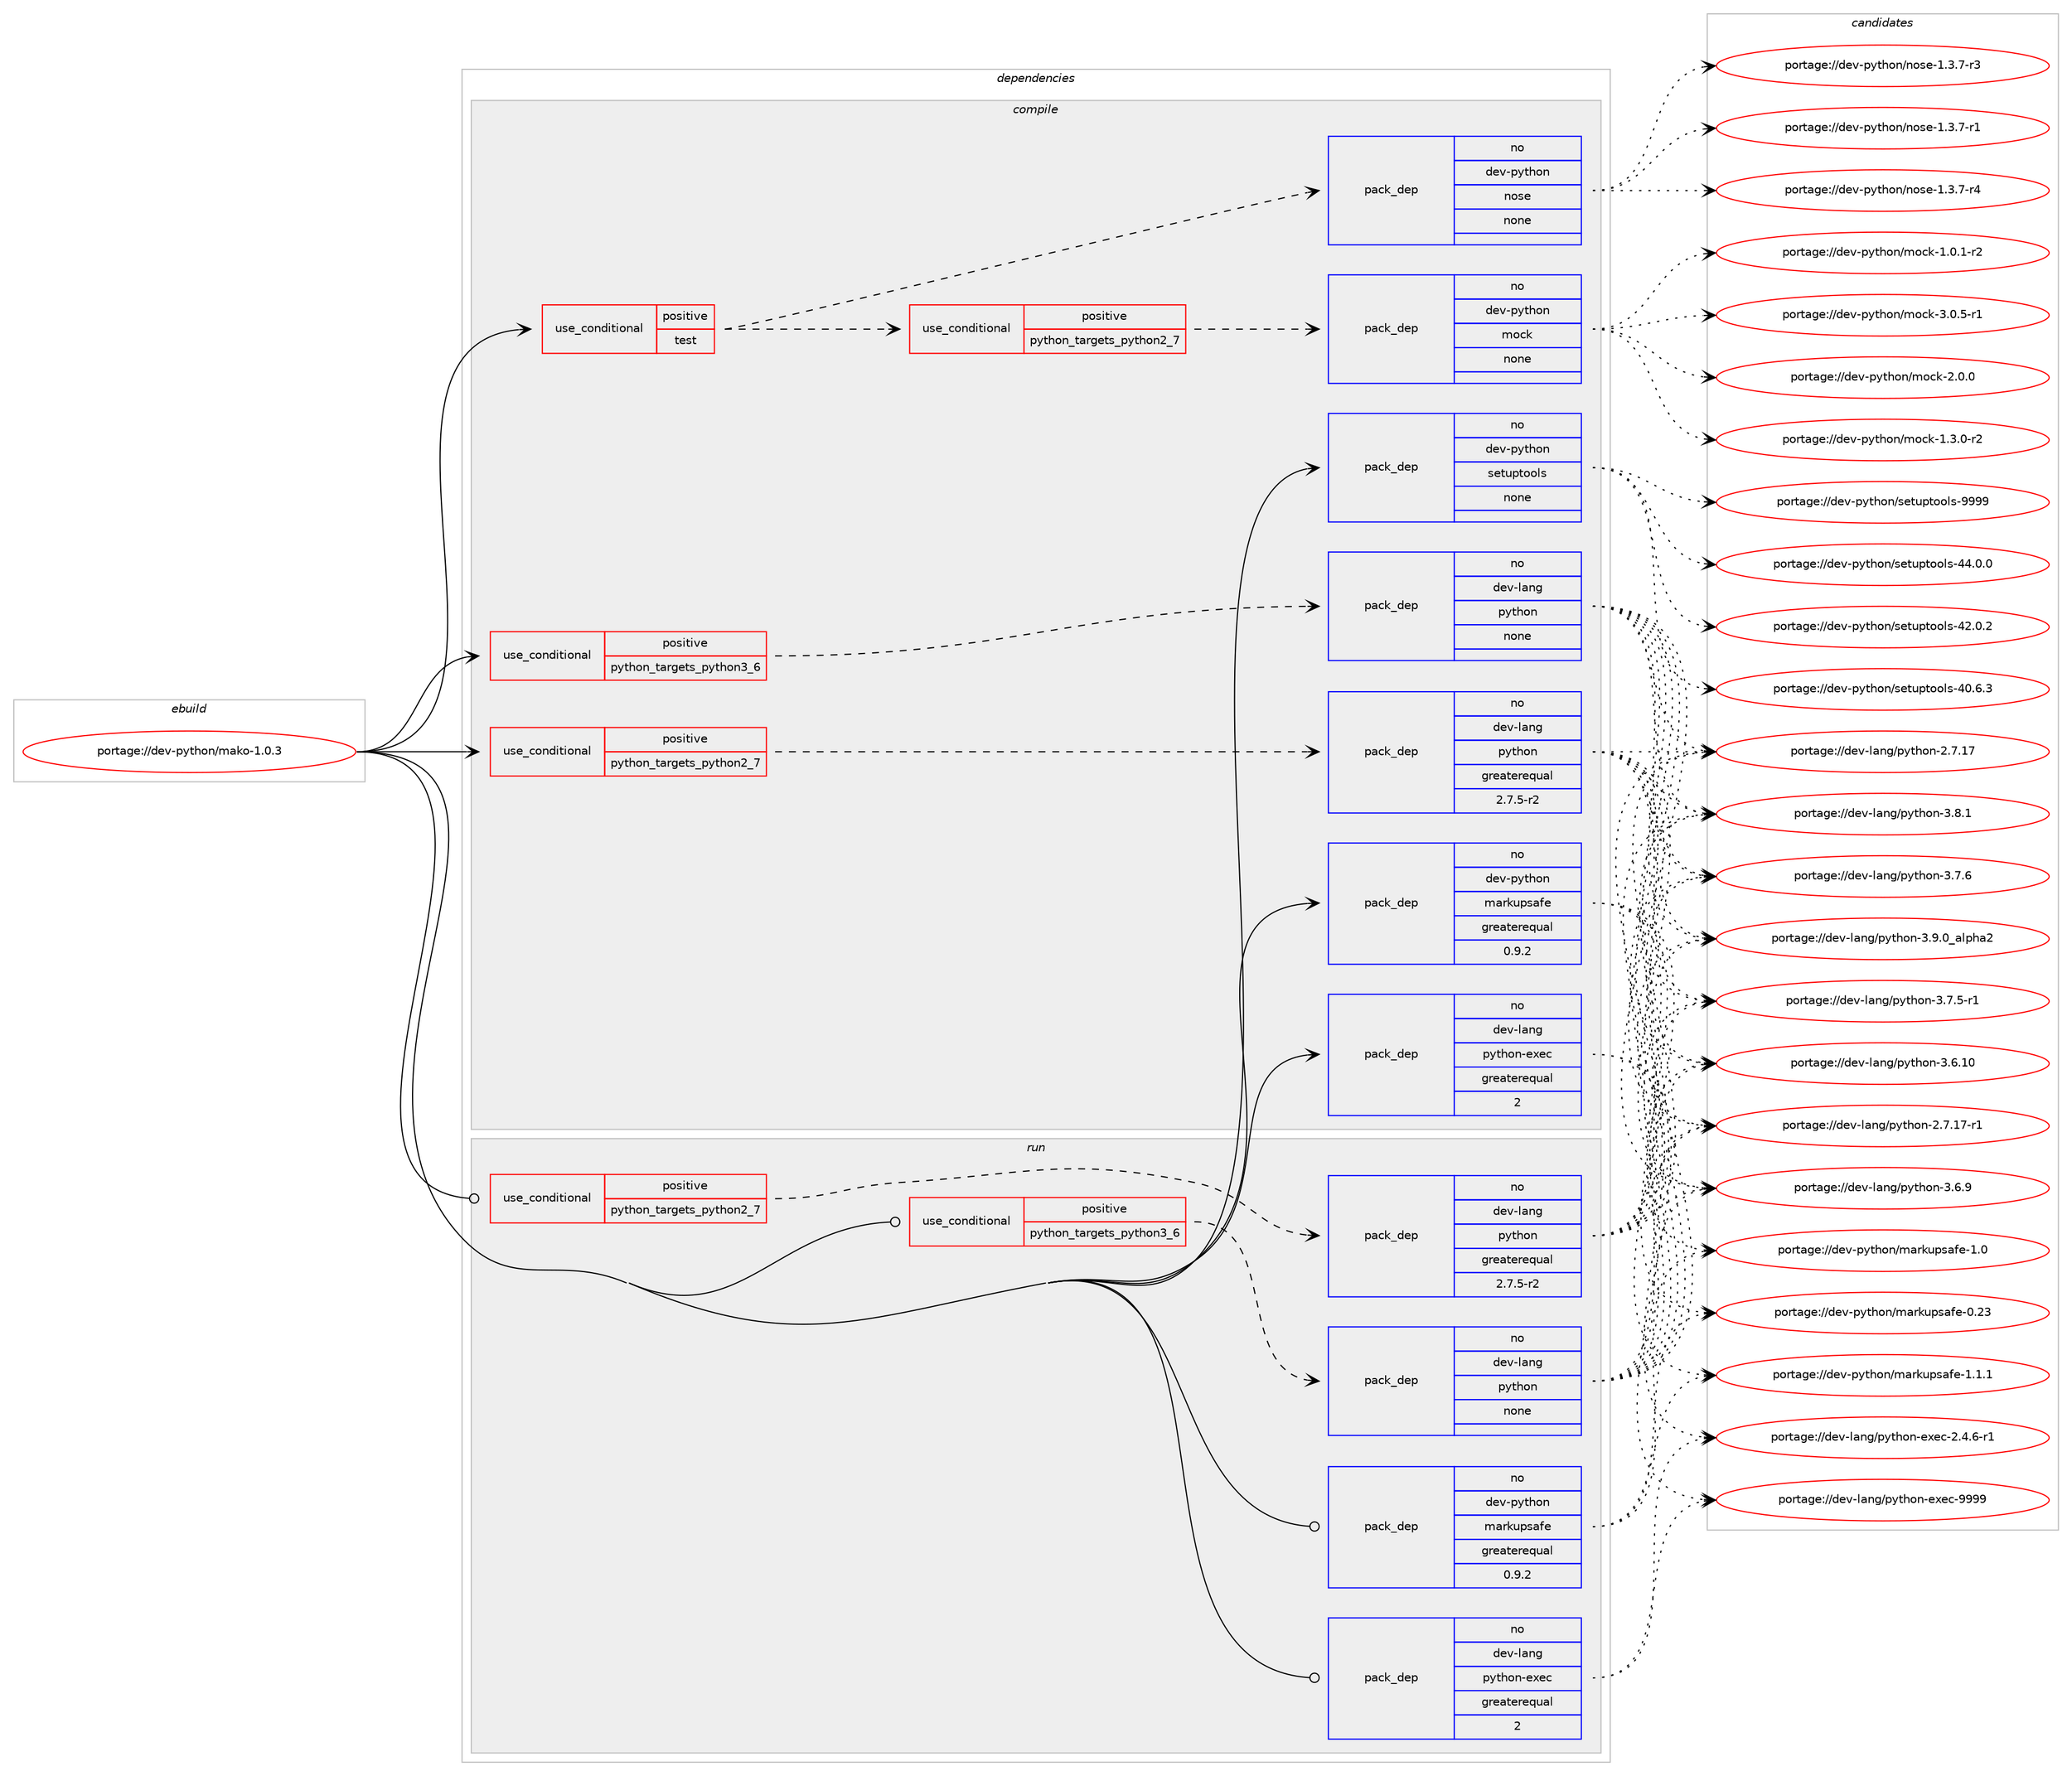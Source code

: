digraph prolog {

# *************
# Graph options
# *************

newrank=true;
concentrate=true;
compound=true;
graph [rankdir=LR,fontname=Helvetica,fontsize=10,ranksep=1.5];#, ranksep=2.5, nodesep=0.2];
edge  [arrowhead=vee];
node  [fontname=Helvetica,fontsize=10];

# **********
# The ebuild
# **********

subgraph cluster_leftcol {
color=gray;
label=<<i>ebuild</i>>;
id [label="portage://dev-python/mako-1.0.3", color=red, width=4, href="../dev-python/mako-1.0.3.svg"];
}

# ****************
# The dependencies
# ****************

subgraph cluster_midcol {
color=gray;
label=<<i>dependencies</i>>;
subgraph cluster_compile {
fillcolor="#eeeeee";
style=filled;
label=<<i>compile</i>>;
subgraph cond113209 {
dependency451436 [label=<<TABLE BORDER="0" CELLBORDER="1" CELLSPACING="0" CELLPADDING="4"><TR><TD ROWSPAN="3" CELLPADDING="10">use_conditional</TD></TR><TR><TD>positive</TD></TR><TR><TD>python_targets_python2_7</TD></TR></TABLE>>, shape=none, color=red];
subgraph pack333247 {
dependency451437 [label=<<TABLE BORDER="0" CELLBORDER="1" CELLSPACING="0" CELLPADDING="4" WIDTH="220"><TR><TD ROWSPAN="6" CELLPADDING="30">pack_dep</TD></TR><TR><TD WIDTH="110">no</TD></TR><TR><TD>dev-lang</TD></TR><TR><TD>python</TD></TR><TR><TD>greaterequal</TD></TR><TR><TD>2.7.5-r2</TD></TR></TABLE>>, shape=none, color=blue];
}
dependency451436:e -> dependency451437:w [weight=20,style="dashed",arrowhead="vee"];
}
id:e -> dependency451436:w [weight=20,style="solid",arrowhead="vee"];
subgraph cond113210 {
dependency451438 [label=<<TABLE BORDER="0" CELLBORDER="1" CELLSPACING="0" CELLPADDING="4"><TR><TD ROWSPAN="3" CELLPADDING="10">use_conditional</TD></TR><TR><TD>positive</TD></TR><TR><TD>python_targets_python3_6</TD></TR></TABLE>>, shape=none, color=red];
subgraph pack333248 {
dependency451439 [label=<<TABLE BORDER="0" CELLBORDER="1" CELLSPACING="0" CELLPADDING="4" WIDTH="220"><TR><TD ROWSPAN="6" CELLPADDING="30">pack_dep</TD></TR><TR><TD WIDTH="110">no</TD></TR><TR><TD>dev-lang</TD></TR><TR><TD>python</TD></TR><TR><TD>none</TD></TR><TR><TD></TD></TR></TABLE>>, shape=none, color=blue];
}
dependency451438:e -> dependency451439:w [weight=20,style="dashed",arrowhead="vee"];
}
id:e -> dependency451438:w [weight=20,style="solid",arrowhead="vee"];
subgraph cond113211 {
dependency451440 [label=<<TABLE BORDER="0" CELLBORDER="1" CELLSPACING="0" CELLPADDING="4"><TR><TD ROWSPAN="3" CELLPADDING="10">use_conditional</TD></TR><TR><TD>positive</TD></TR><TR><TD>test</TD></TR></TABLE>>, shape=none, color=red];
subgraph pack333249 {
dependency451441 [label=<<TABLE BORDER="0" CELLBORDER="1" CELLSPACING="0" CELLPADDING="4" WIDTH="220"><TR><TD ROWSPAN="6" CELLPADDING="30">pack_dep</TD></TR><TR><TD WIDTH="110">no</TD></TR><TR><TD>dev-python</TD></TR><TR><TD>nose</TD></TR><TR><TD>none</TD></TR><TR><TD></TD></TR></TABLE>>, shape=none, color=blue];
}
dependency451440:e -> dependency451441:w [weight=20,style="dashed",arrowhead="vee"];
subgraph cond113212 {
dependency451442 [label=<<TABLE BORDER="0" CELLBORDER="1" CELLSPACING="0" CELLPADDING="4"><TR><TD ROWSPAN="3" CELLPADDING="10">use_conditional</TD></TR><TR><TD>positive</TD></TR><TR><TD>python_targets_python2_7</TD></TR></TABLE>>, shape=none, color=red];
subgraph pack333250 {
dependency451443 [label=<<TABLE BORDER="0" CELLBORDER="1" CELLSPACING="0" CELLPADDING="4" WIDTH="220"><TR><TD ROWSPAN="6" CELLPADDING="30">pack_dep</TD></TR><TR><TD WIDTH="110">no</TD></TR><TR><TD>dev-python</TD></TR><TR><TD>mock</TD></TR><TR><TD>none</TD></TR><TR><TD></TD></TR></TABLE>>, shape=none, color=blue];
}
dependency451442:e -> dependency451443:w [weight=20,style="dashed",arrowhead="vee"];
}
dependency451440:e -> dependency451442:w [weight=20,style="dashed",arrowhead="vee"];
}
id:e -> dependency451440:w [weight=20,style="solid",arrowhead="vee"];
subgraph pack333251 {
dependency451444 [label=<<TABLE BORDER="0" CELLBORDER="1" CELLSPACING="0" CELLPADDING="4" WIDTH="220"><TR><TD ROWSPAN="6" CELLPADDING="30">pack_dep</TD></TR><TR><TD WIDTH="110">no</TD></TR><TR><TD>dev-lang</TD></TR><TR><TD>python-exec</TD></TR><TR><TD>greaterequal</TD></TR><TR><TD>2</TD></TR></TABLE>>, shape=none, color=blue];
}
id:e -> dependency451444:w [weight=20,style="solid",arrowhead="vee"];
subgraph pack333252 {
dependency451445 [label=<<TABLE BORDER="0" CELLBORDER="1" CELLSPACING="0" CELLPADDING="4" WIDTH="220"><TR><TD ROWSPAN="6" CELLPADDING="30">pack_dep</TD></TR><TR><TD WIDTH="110">no</TD></TR><TR><TD>dev-python</TD></TR><TR><TD>markupsafe</TD></TR><TR><TD>greaterequal</TD></TR><TR><TD>0.9.2</TD></TR></TABLE>>, shape=none, color=blue];
}
id:e -> dependency451445:w [weight=20,style="solid",arrowhead="vee"];
subgraph pack333253 {
dependency451446 [label=<<TABLE BORDER="0" CELLBORDER="1" CELLSPACING="0" CELLPADDING="4" WIDTH="220"><TR><TD ROWSPAN="6" CELLPADDING="30">pack_dep</TD></TR><TR><TD WIDTH="110">no</TD></TR><TR><TD>dev-python</TD></TR><TR><TD>setuptools</TD></TR><TR><TD>none</TD></TR><TR><TD></TD></TR></TABLE>>, shape=none, color=blue];
}
id:e -> dependency451446:w [weight=20,style="solid",arrowhead="vee"];
}
subgraph cluster_compileandrun {
fillcolor="#eeeeee";
style=filled;
label=<<i>compile and run</i>>;
}
subgraph cluster_run {
fillcolor="#eeeeee";
style=filled;
label=<<i>run</i>>;
subgraph cond113213 {
dependency451447 [label=<<TABLE BORDER="0" CELLBORDER="1" CELLSPACING="0" CELLPADDING="4"><TR><TD ROWSPAN="3" CELLPADDING="10">use_conditional</TD></TR><TR><TD>positive</TD></TR><TR><TD>python_targets_python2_7</TD></TR></TABLE>>, shape=none, color=red];
subgraph pack333254 {
dependency451448 [label=<<TABLE BORDER="0" CELLBORDER="1" CELLSPACING="0" CELLPADDING="4" WIDTH="220"><TR><TD ROWSPAN="6" CELLPADDING="30">pack_dep</TD></TR><TR><TD WIDTH="110">no</TD></TR><TR><TD>dev-lang</TD></TR><TR><TD>python</TD></TR><TR><TD>greaterequal</TD></TR><TR><TD>2.7.5-r2</TD></TR></TABLE>>, shape=none, color=blue];
}
dependency451447:e -> dependency451448:w [weight=20,style="dashed",arrowhead="vee"];
}
id:e -> dependency451447:w [weight=20,style="solid",arrowhead="odot"];
subgraph cond113214 {
dependency451449 [label=<<TABLE BORDER="0" CELLBORDER="1" CELLSPACING="0" CELLPADDING="4"><TR><TD ROWSPAN="3" CELLPADDING="10">use_conditional</TD></TR><TR><TD>positive</TD></TR><TR><TD>python_targets_python3_6</TD></TR></TABLE>>, shape=none, color=red];
subgraph pack333255 {
dependency451450 [label=<<TABLE BORDER="0" CELLBORDER="1" CELLSPACING="0" CELLPADDING="4" WIDTH="220"><TR><TD ROWSPAN="6" CELLPADDING="30">pack_dep</TD></TR><TR><TD WIDTH="110">no</TD></TR><TR><TD>dev-lang</TD></TR><TR><TD>python</TD></TR><TR><TD>none</TD></TR><TR><TD></TD></TR></TABLE>>, shape=none, color=blue];
}
dependency451449:e -> dependency451450:w [weight=20,style="dashed",arrowhead="vee"];
}
id:e -> dependency451449:w [weight=20,style="solid",arrowhead="odot"];
subgraph pack333256 {
dependency451451 [label=<<TABLE BORDER="0" CELLBORDER="1" CELLSPACING="0" CELLPADDING="4" WIDTH="220"><TR><TD ROWSPAN="6" CELLPADDING="30">pack_dep</TD></TR><TR><TD WIDTH="110">no</TD></TR><TR><TD>dev-lang</TD></TR><TR><TD>python-exec</TD></TR><TR><TD>greaterequal</TD></TR><TR><TD>2</TD></TR></TABLE>>, shape=none, color=blue];
}
id:e -> dependency451451:w [weight=20,style="solid",arrowhead="odot"];
subgraph pack333257 {
dependency451452 [label=<<TABLE BORDER="0" CELLBORDER="1" CELLSPACING="0" CELLPADDING="4" WIDTH="220"><TR><TD ROWSPAN="6" CELLPADDING="30">pack_dep</TD></TR><TR><TD WIDTH="110">no</TD></TR><TR><TD>dev-python</TD></TR><TR><TD>markupsafe</TD></TR><TR><TD>greaterequal</TD></TR><TR><TD>0.9.2</TD></TR></TABLE>>, shape=none, color=blue];
}
id:e -> dependency451452:w [weight=20,style="solid",arrowhead="odot"];
}
}

# **************
# The candidates
# **************

subgraph cluster_choices {
rank=same;
color=gray;
label=<<i>candidates</i>>;

subgraph choice333247 {
color=black;
nodesep=1;
choice10010111845108971101034711212111610411111045514657464895971081121049750 [label="portage://dev-lang/python-3.9.0_alpha2", color=red, width=4,href="../dev-lang/python-3.9.0_alpha2.svg"];
choice100101118451089711010347112121116104111110455146564649 [label="portage://dev-lang/python-3.8.1", color=red, width=4,href="../dev-lang/python-3.8.1.svg"];
choice100101118451089711010347112121116104111110455146554654 [label="portage://dev-lang/python-3.7.6", color=red, width=4,href="../dev-lang/python-3.7.6.svg"];
choice1001011184510897110103471121211161041111104551465546534511449 [label="portage://dev-lang/python-3.7.5-r1", color=red, width=4,href="../dev-lang/python-3.7.5-r1.svg"];
choice100101118451089711010347112121116104111110455146544657 [label="portage://dev-lang/python-3.6.9", color=red, width=4,href="../dev-lang/python-3.6.9.svg"];
choice10010111845108971101034711212111610411111045514654464948 [label="portage://dev-lang/python-3.6.10", color=red, width=4,href="../dev-lang/python-3.6.10.svg"];
choice100101118451089711010347112121116104111110455046554649554511449 [label="portage://dev-lang/python-2.7.17-r1", color=red, width=4,href="../dev-lang/python-2.7.17-r1.svg"];
choice10010111845108971101034711212111610411111045504655464955 [label="portage://dev-lang/python-2.7.17", color=red, width=4,href="../dev-lang/python-2.7.17.svg"];
dependency451437:e -> choice10010111845108971101034711212111610411111045514657464895971081121049750:w [style=dotted,weight="100"];
dependency451437:e -> choice100101118451089711010347112121116104111110455146564649:w [style=dotted,weight="100"];
dependency451437:e -> choice100101118451089711010347112121116104111110455146554654:w [style=dotted,weight="100"];
dependency451437:e -> choice1001011184510897110103471121211161041111104551465546534511449:w [style=dotted,weight="100"];
dependency451437:e -> choice100101118451089711010347112121116104111110455146544657:w [style=dotted,weight="100"];
dependency451437:e -> choice10010111845108971101034711212111610411111045514654464948:w [style=dotted,weight="100"];
dependency451437:e -> choice100101118451089711010347112121116104111110455046554649554511449:w [style=dotted,weight="100"];
dependency451437:e -> choice10010111845108971101034711212111610411111045504655464955:w [style=dotted,weight="100"];
}
subgraph choice333248 {
color=black;
nodesep=1;
choice10010111845108971101034711212111610411111045514657464895971081121049750 [label="portage://dev-lang/python-3.9.0_alpha2", color=red, width=4,href="../dev-lang/python-3.9.0_alpha2.svg"];
choice100101118451089711010347112121116104111110455146564649 [label="portage://dev-lang/python-3.8.1", color=red, width=4,href="../dev-lang/python-3.8.1.svg"];
choice100101118451089711010347112121116104111110455146554654 [label="portage://dev-lang/python-3.7.6", color=red, width=4,href="../dev-lang/python-3.7.6.svg"];
choice1001011184510897110103471121211161041111104551465546534511449 [label="portage://dev-lang/python-3.7.5-r1", color=red, width=4,href="../dev-lang/python-3.7.5-r1.svg"];
choice100101118451089711010347112121116104111110455146544657 [label="portage://dev-lang/python-3.6.9", color=red, width=4,href="../dev-lang/python-3.6.9.svg"];
choice10010111845108971101034711212111610411111045514654464948 [label="portage://dev-lang/python-3.6.10", color=red, width=4,href="../dev-lang/python-3.6.10.svg"];
choice100101118451089711010347112121116104111110455046554649554511449 [label="portage://dev-lang/python-2.7.17-r1", color=red, width=4,href="../dev-lang/python-2.7.17-r1.svg"];
choice10010111845108971101034711212111610411111045504655464955 [label="portage://dev-lang/python-2.7.17", color=red, width=4,href="../dev-lang/python-2.7.17.svg"];
dependency451439:e -> choice10010111845108971101034711212111610411111045514657464895971081121049750:w [style=dotted,weight="100"];
dependency451439:e -> choice100101118451089711010347112121116104111110455146564649:w [style=dotted,weight="100"];
dependency451439:e -> choice100101118451089711010347112121116104111110455146554654:w [style=dotted,weight="100"];
dependency451439:e -> choice1001011184510897110103471121211161041111104551465546534511449:w [style=dotted,weight="100"];
dependency451439:e -> choice100101118451089711010347112121116104111110455146544657:w [style=dotted,weight="100"];
dependency451439:e -> choice10010111845108971101034711212111610411111045514654464948:w [style=dotted,weight="100"];
dependency451439:e -> choice100101118451089711010347112121116104111110455046554649554511449:w [style=dotted,weight="100"];
dependency451439:e -> choice10010111845108971101034711212111610411111045504655464955:w [style=dotted,weight="100"];
}
subgraph choice333249 {
color=black;
nodesep=1;
choice10010111845112121116104111110471101111151014549465146554511452 [label="portage://dev-python/nose-1.3.7-r4", color=red, width=4,href="../dev-python/nose-1.3.7-r4.svg"];
choice10010111845112121116104111110471101111151014549465146554511451 [label="portage://dev-python/nose-1.3.7-r3", color=red, width=4,href="../dev-python/nose-1.3.7-r3.svg"];
choice10010111845112121116104111110471101111151014549465146554511449 [label="portage://dev-python/nose-1.3.7-r1", color=red, width=4,href="../dev-python/nose-1.3.7-r1.svg"];
dependency451441:e -> choice10010111845112121116104111110471101111151014549465146554511452:w [style=dotted,weight="100"];
dependency451441:e -> choice10010111845112121116104111110471101111151014549465146554511451:w [style=dotted,weight="100"];
dependency451441:e -> choice10010111845112121116104111110471101111151014549465146554511449:w [style=dotted,weight="100"];
}
subgraph choice333250 {
color=black;
nodesep=1;
choice1001011184511212111610411111047109111991074551464846534511449 [label="portage://dev-python/mock-3.0.5-r1", color=red, width=4,href="../dev-python/mock-3.0.5-r1.svg"];
choice100101118451121211161041111104710911199107455046484648 [label="portage://dev-python/mock-2.0.0", color=red, width=4,href="../dev-python/mock-2.0.0.svg"];
choice1001011184511212111610411111047109111991074549465146484511450 [label="portage://dev-python/mock-1.3.0-r2", color=red, width=4,href="../dev-python/mock-1.3.0-r2.svg"];
choice1001011184511212111610411111047109111991074549464846494511450 [label="portage://dev-python/mock-1.0.1-r2", color=red, width=4,href="../dev-python/mock-1.0.1-r2.svg"];
dependency451443:e -> choice1001011184511212111610411111047109111991074551464846534511449:w [style=dotted,weight="100"];
dependency451443:e -> choice100101118451121211161041111104710911199107455046484648:w [style=dotted,weight="100"];
dependency451443:e -> choice1001011184511212111610411111047109111991074549465146484511450:w [style=dotted,weight="100"];
dependency451443:e -> choice1001011184511212111610411111047109111991074549464846494511450:w [style=dotted,weight="100"];
}
subgraph choice333251 {
color=black;
nodesep=1;
choice10010111845108971101034711212111610411111045101120101994557575757 [label="portage://dev-lang/python-exec-9999", color=red, width=4,href="../dev-lang/python-exec-9999.svg"];
choice10010111845108971101034711212111610411111045101120101994550465246544511449 [label="portage://dev-lang/python-exec-2.4.6-r1", color=red, width=4,href="../dev-lang/python-exec-2.4.6-r1.svg"];
dependency451444:e -> choice10010111845108971101034711212111610411111045101120101994557575757:w [style=dotted,weight="100"];
dependency451444:e -> choice10010111845108971101034711212111610411111045101120101994550465246544511449:w [style=dotted,weight="100"];
}
subgraph choice333252 {
color=black;
nodesep=1;
choice10010111845112121116104111110471099711410711711211597102101454946494649 [label="portage://dev-python/markupsafe-1.1.1", color=red, width=4,href="../dev-python/markupsafe-1.1.1.svg"];
choice1001011184511212111610411111047109971141071171121159710210145494648 [label="portage://dev-python/markupsafe-1.0", color=red, width=4,href="../dev-python/markupsafe-1.0.svg"];
choice100101118451121211161041111104710997114107117112115971021014548465051 [label="portage://dev-python/markupsafe-0.23", color=red, width=4,href="../dev-python/markupsafe-0.23.svg"];
dependency451445:e -> choice10010111845112121116104111110471099711410711711211597102101454946494649:w [style=dotted,weight="100"];
dependency451445:e -> choice1001011184511212111610411111047109971141071171121159710210145494648:w [style=dotted,weight="100"];
dependency451445:e -> choice100101118451121211161041111104710997114107117112115971021014548465051:w [style=dotted,weight="100"];
}
subgraph choice333253 {
color=black;
nodesep=1;
choice10010111845112121116104111110471151011161171121161111111081154557575757 [label="portage://dev-python/setuptools-9999", color=red, width=4,href="../dev-python/setuptools-9999.svg"];
choice100101118451121211161041111104711510111611711211611111110811545525246484648 [label="portage://dev-python/setuptools-44.0.0", color=red, width=4,href="../dev-python/setuptools-44.0.0.svg"];
choice100101118451121211161041111104711510111611711211611111110811545525046484650 [label="portage://dev-python/setuptools-42.0.2", color=red, width=4,href="../dev-python/setuptools-42.0.2.svg"];
choice100101118451121211161041111104711510111611711211611111110811545524846544651 [label="portage://dev-python/setuptools-40.6.3", color=red, width=4,href="../dev-python/setuptools-40.6.3.svg"];
dependency451446:e -> choice10010111845112121116104111110471151011161171121161111111081154557575757:w [style=dotted,weight="100"];
dependency451446:e -> choice100101118451121211161041111104711510111611711211611111110811545525246484648:w [style=dotted,weight="100"];
dependency451446:e -> choice100101118451121211161041111104711510111611711211611111110811545525046484650:w [style=dotted,weight="100"];
dependency451446:e -> choice100101118451121211161041111104711510111611711211611111110811545524846544651:w [style=dotted,weight="100"];
}
subgraph choice333254 {
color=black;
nodesep=1;
choice10010111845108971101034711212111610411111045514657464895971081121049750 [label="portage://dev-lang/python-3.9.0_alpha2", color=red, width=4,href="../dev-lang/python-3.9.0_alpha2.svg"];
choice100101118451089711010347112121116104111110455146564649 [label="portage://dev-lang/python-3.8.1", color=red, width=4,href="../dev-lang/python-3.8.1.svg"];
choice100101118451089711010347112121116104111110455146554654 [label="portage://dev-lang/python-3.7.6", color=red, width=4,href="../dev-lang/python-3.7.6.svg"];
choice1001011184510897110103471121211161041111104551465546534511449 [label="portage://dev-lang/python-3.7.5-r1", color=red, width=4,href="../dev-lang/python-3.7.5-r1.svg"];
choice100101118451089711010347112121116104111110455146544657 [label="portage://dev-lang/python-3.6.9", color=red, width=4,href="../dev-lang/python-3.6.9.svg"];
choice10010111845108971101034711212111610411111045514654464948 [label="portage://dev-lang/python-3.6.10", color=red, width=4,href="../dev-lang/python-3.6.10.svg"];
choice100101118451089711010347112121116104111110455046554649554511449 [label="portage://dev-lang/python-2.7.17-r1", color=red, width=4,href="../dev-lang/python-2.7.17-r1.svg"];
choice10010111845108971101034711212111610411111045504655464955 [label="portage://dev-lang/python-2.7.17", color=red, width=4,href="../dev-lang/python-2.7.17.svg"];
dependency451448:e -> choice10010111845108971101034711212111610411111045514657464895971081121049750:w [style=dotted,weight="100"];
dependency451448:e -> choice100101118451089711010347112121116104111110455146564649:w [style=dotted,weight="100"];
dependency451448:e -> choice100101118451089711010347112121116104111110455146554654:w [style=dotted,weight="100"];
dependency451448:e -> choice1001011184510897110103471121211161041111104551465546534511449:w [style=dotted,weight="100"];
dependency451448:e -> choice100101118451089711010347112121116104111110455146544657:w [style=dotted,weight="100"];
dependency451448:e -> choice10010111845108971101034711212111610411111045514654464948:w [style=dotted,weight="100"];
dependency451448:e -> choice100101118451089711010347112121116104111110455046554649554511449:w [style=dotted,weight="100"];
dependency451448:e -> choice10010111845108971101034711212111610411111045504655464955:w [style=dotted,weight="100"];
}
subgraph choice333255 {
color=black;
nodesep=1;
choice10010111845108971101034711212111610411111045514657464895971081121049750 [label="portage://dev-lang/python-3.9.0_alpha2", color=red, width=4,href="../dev-lang/python-3.9.0_alpha2.svg"];
choice100101118451089711010347112121116104111110455146564649 [label="portage://dev-lang/python-3.8.1", color=red, width=4,href="../dev-lang/python-3.8.1.svg"];
choice100101118451089711010347112121116104111110455146554654 [label="portage://dev-lang/python-3.7.6", color=red, width=4,href="../dev-lang/python-3.7.6.svg"];
choice1001011184510897110103471121211161041111104551465546534511449 [label="portage://dev-lang/python-3.7.5-r1", color=red, width=4,href="../dev-lang/python-3.7.5-r1.svg"];
choice100101118451089711010347112121116104111110455146544657 [label="portage://dev-lang/python-3.6.9", color=red, width=4,href="../dev-lang/python-3.6.9.svg"];
choice10010111845108971101034711212111610411111045514654464948 [label="portage://dev-lang/python-3.6.10", color=red, width=4,href="../dev-lang/python-3.6.10.svg"];
choice100101118451089711010347112121116104111110455046554649554511449 [label="portage://dev-lang/python-2.7.17-r1", color=red, width=4,href="../dev-lang/python-2.7.17-r1.svg"];
choice10010111845108971101034711212111610411111045504655464955 [label="portage://dev-lang/python-2.7.17", color=red, width=4,href="../dev-lang/python-2.7.17.svg"];
dependency451450:e -> choice10010111845108971101034711212111610411111045514657464895971081121049750:w [style=dotted,weight="100"];
dependency451450:e -> choice100101118451089711010347112121116104111110455146564649:w [style=dotted,weight="100"];
dependency451450:e -> choice100101118451089711010347112121116104111110455146554654:w [style=dotted,weight="100"];
dependency451450:e -> choice1001011184510897110103471121211161041111104551465546534511449:w [style=dotted,weight="100"];
dependency451450:e -> choice100101118451089711010347112121116104111110455146544657:w [style=dotted,weight="100"];
dependency451450:e -> choice10010111845108971101034711212111610411111045514654464948:w [style=dotted,weight="100"];
dependency451450:e -> choice100101118451089711010347112121116104111110455046554649554511449:w [style=dotted,weight="100"];
dependency451450:e -> choice10010111845108971101034711212111610411111045504655464955:w [style=dotted,weight="100"];
}
subgraph choice333256 {
color=black;
nodesep=1;
choice10010111845108971101034711212111610411111045101120101994557575757 [label="portage://dev-lang/python-exec-9999", color=red, width=4,href="../dev-lang/python-exec-9999.svg"];
choice10010111845108971101034711212111610411111045101120101994550465246544511449 [label="portage://dev-lang/python-exec-2.4.6-r1", color=red, width=4,href="../dev-lang/python-exec-2.4.6-r1.svg"];
dependency451451:e -> choice10010111845108971101034711212111610411111045101120101994557575757:w [style=dotted,weight="100"];
dependency451451:e -> choice10010111845108971101034711212111610411111045101120101994550465246544511449:w [style=dotted,weight="100"];
}
subgraph choice333257 {
color=black;
nodesep=1;
choice10010111845112121116104111110471099711410711711211597102101454946494649 [label="portage://dev-python/markupsafe-1.1.1", color=red, width=4,href="../dev-python/markupsafe-1.1.1.svg"];
choice1001011184511212111610411111047109971141071171121159710210145494648 [label="portage://dev-python/markupsafe-1.0", color=red, width=4,href="../dev-python/markupsafe-1.0.svg"];
choice100101118451121211161041111104710997114107117112115971021014548465051 [label="portage://dev-python/markupsafe-0.23", color=red, width=4,href="../dev-python/markupsafe-0.23.svg"];
dependency451452:e -> choice10010111845112121116104111110471099711410711711211597102101454946494649:w [style=dotted,weight="100"];
dependency451452:e -> choice1001011184511212111610411111047109971141071171121159710210145494648:w [style=dotted,weight="100"];
dependency451452:e -> choice100101118451121211161041111104710997114107117112115971021014548465051:w [style=dotted,weight="100"];
}
}

}
